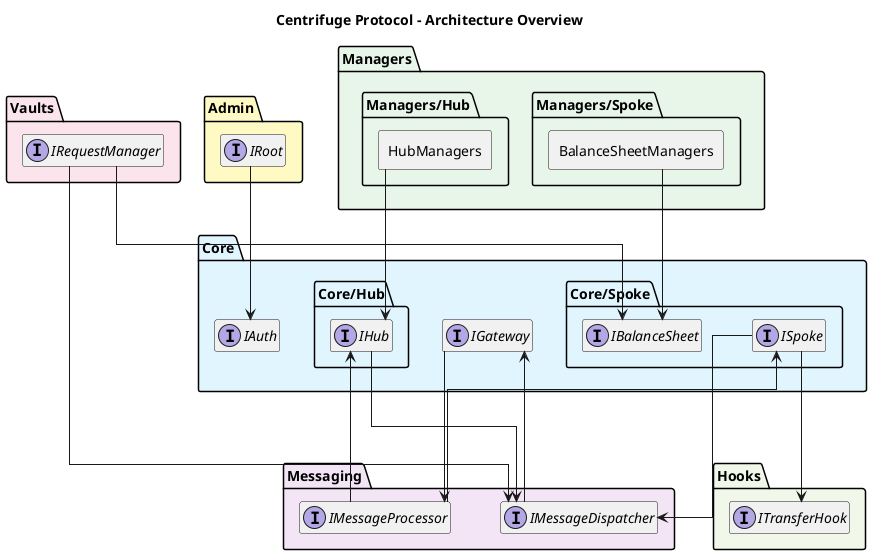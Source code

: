 @startuml overview
title Centrifuge Protocol - Architecture Overview
hide empty members

!define CORE_COLOR #E1F5FE
!define MESSAGING_COLOR #F3E5F5
!define ADMIN_COLOR #FFF9C4
!define MANAGERS_COLOR #E8F5E9
!define VAULTS_COLOR #FCE4EC
!define ADAPTERS_COLOR #FFF3E0
!define HOOKS_COLOR #F1F8E9

skinparam linetype ortho
skinparam nodesep 50
skinparam ranksep 150
allowmixing

package "Core" CORE_COLOR {
  interface IGateway
  interface IAuth
  package "Core/Hub" {
    interface IHub
  }
  package "Core/Spoke" {
    interface ISpoke
    interface IBalanceSheet
  }
}

package "Messaging" MESSAGING_COLOR {
  interface IMessageDispatcher
  interface IMessageProcessor
}

package "Admin" ADMIN_COLOR {
  interface IRoot
}

package "Managers" MANAGERS_COLOR {
  package "Managers/Hub" {
    ' interface IHubManager
    rectangle HubManagers
  }
  package "Managers/Spoke" {
    rectangle BalanceSheetManagers
  }
}

package "Vaults" VAULTS_COLOR {
  interface IRequestManager
}

package "Hooks" HOOKS_COLOR {
  interface ITransferHook
}

IHub --> IMessageDispatcher
ISpoke --> IMessageDispatcher
IGateway --> IMessageProcessor
IMessageProcessor --> IHub
IMessageProcessor --> ISpoke
IRequestManager --> IBalanceSheet
IRequestManager -[norank]-> IMessageDispatcher
IMessageDispatcher --> IGateway
HubManagers --> IHub
BalanceSheetManagers --> IBalanceSheet
IRoot --> IAuth
ISpoke --> ITransferHook

@enduml
